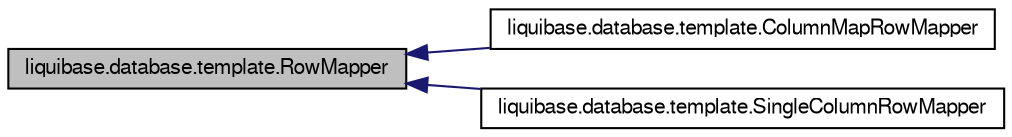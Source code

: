 digraph G
{
  edge [fontname="FreeSans",fontsize=10,labelfontname="FreeSans",labelfontsize=10];
  node [fontname="FreeSans",fontsize=10,shape=record];
  rankdir=LR;
  Node1 [label="liquibase.database.template.RowMapper",height=0.2,width=0.4,color="black", fillcolor="grey75", style="filled" fontcolor="black"];
  Node1 -> Node2 [dir=back,color="midnightblue",fontsize=10,style="solid",fontname="FreeSans"];
  Node2 [label="liquibase.database.template.ColumnMapRowMapper",height=0.2,width=0.4,color="black", fillcolor="white", style="filled",URL="$classliquibase_1_1database_1_1template_1_1_column_map_row_mapper.html",tooltip="RowMapper implementation that creates a java.util.Map for each row, representing..."];
  Node1 -> Node3 [dir=back,color="midnightblue",fontsize=10,style="solid",fontname="FreeSans"];
  Node3 [label="liquibase.database.template.SingleColumnRowMapper",height=0.2,width=0.4,color="black", fillcolor="white", style="filled",URL="$classliquibase_1_1database_1_1template_1_1_single_column_row_mapper.html",tooltip="RowMapper implementation that converts a single column into a single result value..."];
}
